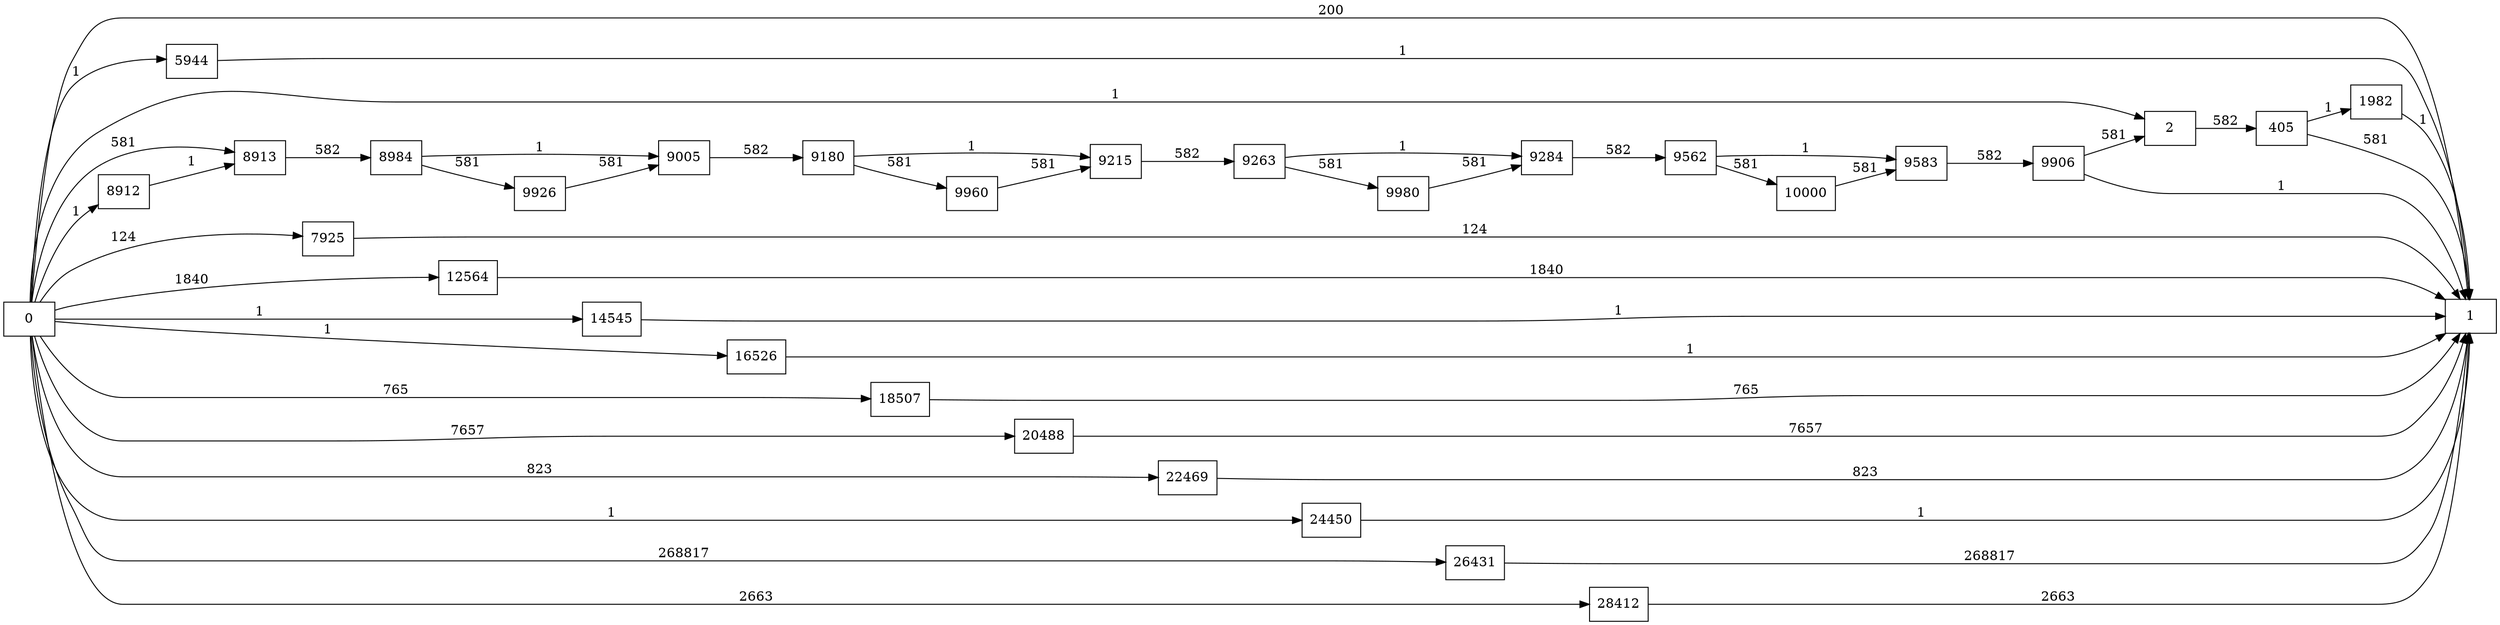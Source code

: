 digraph {
	graph [rankdir=LR]
	node [shape=rectangle]
	2 -> 405 [label=582]
	405 -> 1 [label=581]
	405 -> 1982 [label=1]
	1982 -> 1 [label=1]
	5944 -> 1 [label=1]
	7925 -> 1 [label=124]
	8912 -> 8913 [label=1]
	8913 -> 8984 [label=582]
	8984 -> 9005 [label=1]
	8984 -> 9926 [label=581]
	9005 -> 9180 [label=582]
	9180 -> 9215 [label=1]
	9180 -> 9960 [label=581]
	9215 -> 9263 [label=582]
	9263 -> 9284 [label=1]
	9263 -> 9980 [label=581]
	9284 -> 9562 [label=582]
	9562 -> 9583 [label=1]
	9562 -> 10000 [label=581]
	9583 -> 9906 [label=582]
	9906 -> 1 [label=1]
	9906 -> 2 [label=581]
	9926 -> 9005 [label=581]
	9960 -> 9215 [label=581]
	9980 -> 9284 [label=581]
	10000 -> 9583 [label=581]
	12564 -> 1 [label=1840]
	14545 -> 1 [label=1]
	16526 -> 1 [label=1]
	18507 -> 1 [label=765]
	20488 -> 1 [label=7657]
	22469 -> 1 [label=823]
	24450 -> 1 [label=1]
	26431 -> 1 [label=268817]
	28412 -> 1 [label=2663]
	0 -> 2 [label=1]
	0 -> 8913 [label=581]
	0 -> 1 [label=200]
	0 -> 5944 [label=1]
	0 -> 7925 [label=124]
	0 -> 8912 [label=1]
	0 -> 12564 [label=1840]
	0 -> 14545 [label=1]
	0 -> 16526 [label=1]
	0 -> 18507 [label=765]
	0 -> 20488 [label=7657]
	0 -> 22469 [label=823]
	0 -> 24450 [label=1]
	0 -> 26431 [label=268817]
	0 -> 28412 [label=2663]
}
